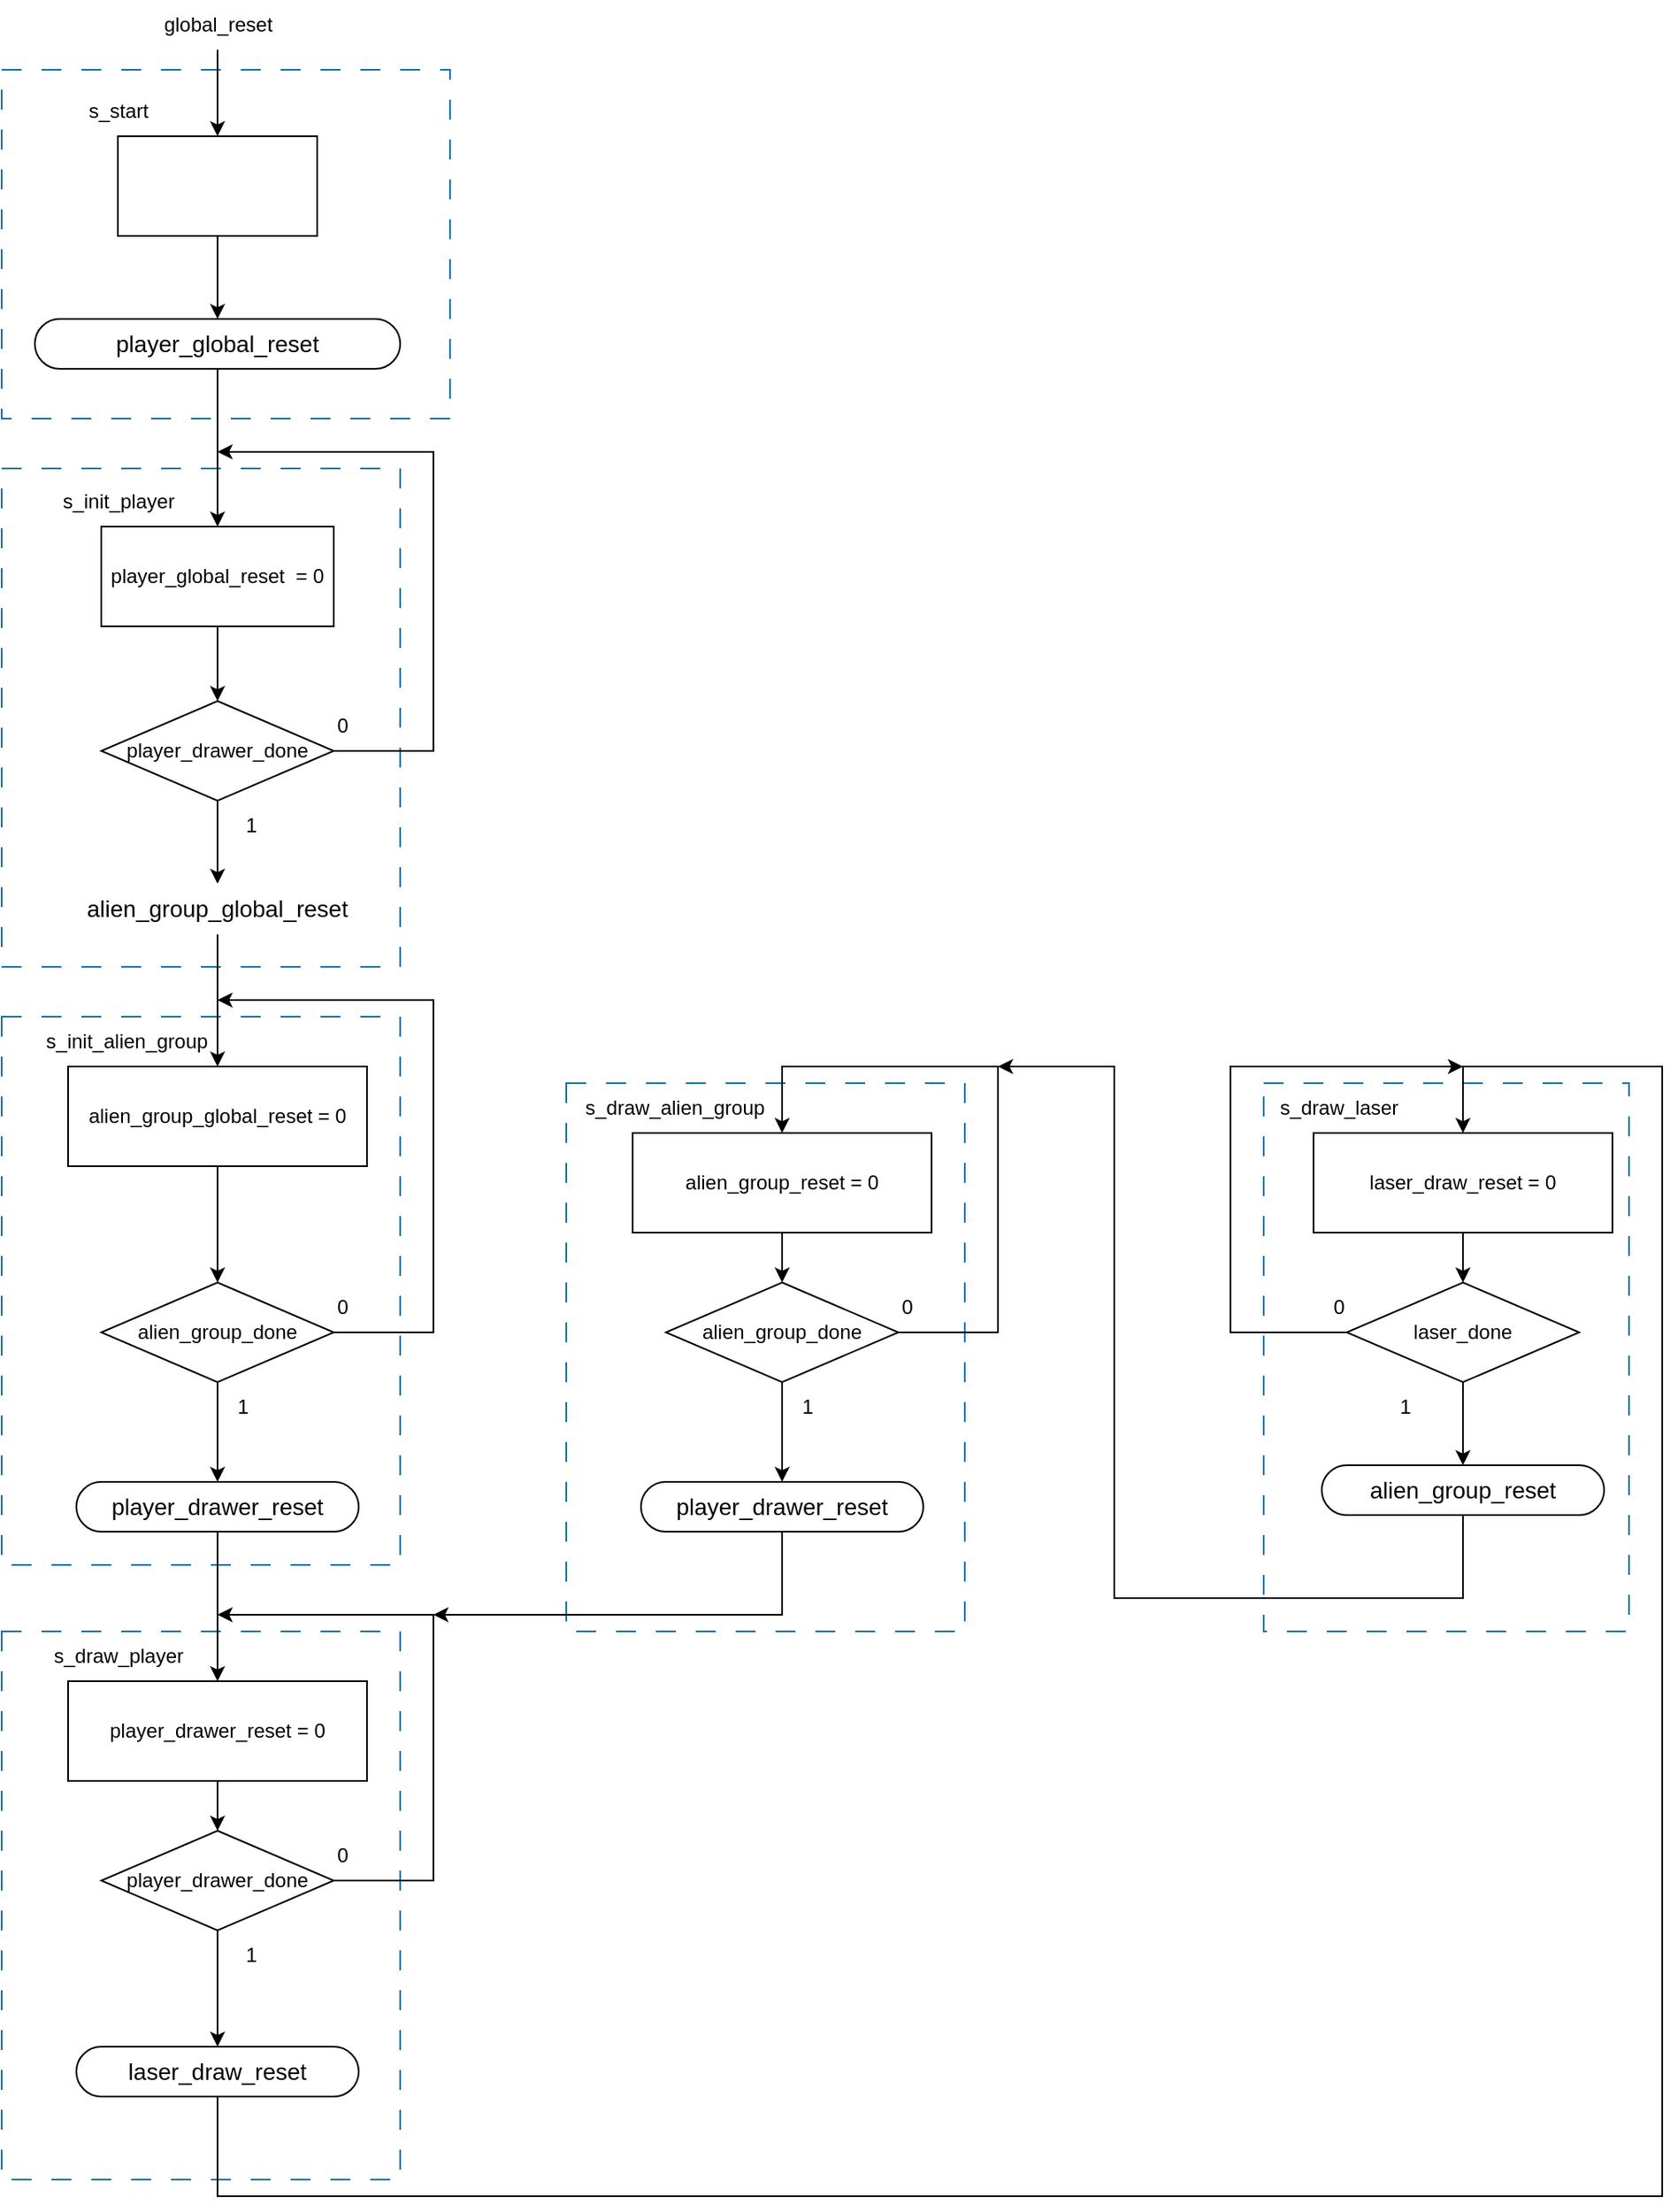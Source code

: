 <mxfile version="22.0.1" type="device">
  <diagram name="Page-1" id="rY78pbxjS33zWvEgH3hx">
    <mxGraphModel dx="957" dy="682" grid="1" gridSize="10" guides="1" tooltips="1" connect="1" arrows="1" fold="1" page="1" pageScale="1" pageWidth="1100" pageHeight="850" math="0" shadow="0">
      <root>
        <mxCell id="0" />
        <mxCell id="1" parent="0" />
        <mxCell id="hg0VnIa8RW2PHBciKI9P-68" value="" style="rounded=0;whiteSpace=wrap;html=1;fillColor=none;strokeColor=#10739e;dashed=1;dashPattern=12 12;" vertex="1" parent="1">
          <mxGeometry x="920" y="730" width="220" height="330" as="geometry" />
        </mxCell>
        <mxCell id="hg0VnIa8RW2PHBciKI9P-63" value="" style="rounded=0;whiteSpace=wrap;html=1;fillColor=none;strokeColor=#10739e;dashed=1;dashPattern=12 12;" vertex="1" parent="1">
          <mxGeometry x="160" y="120" width="270" height="210" as="geometry" />
        </mxCell>
        <mxCell id="hg0VnIa8RW2PHBciKI9P-67" value="" style="rounded=0;whiteSpace=wrap;html=1;fillColor=none;strokeColor=#10739e;dashed=1;dashPattern=12 12;" vertex="1" parent="1">
          <mxGeometry x="500" y="730" width="240" height="330" as="geometry" />
        </mxCell>
        <mxCell id="hg0VnIa8RW2PHBciKI9P-66" value="" style="rounded=0;whiteSpace=wrap;html=1;fillColor=none;strokeColor=#10739e;dashed=1;dashPattern=12 12;" vertex="1" parent="1">
          <mxGeometry x="160" y="1060" width="240" height="330" as="geometry" />
        </mxCell>
        <mxCell id="hg0VnIa8RW2PHBciKI9P-65" value="" style="rounded=0;whiteSpace=wrap;html=1;fillColor=none;strokeColor=#10739e;dashed=1;dashPattern=12 12;" vertex="1" parent="1">
          <mxGeometry x="160" y="690" width="240" height="330" as="geometry" />
        </mxCell>
        <mxCell id="hg0VnIa8RW2PHBciKI9P-64" value="" style="rounded=0;whiteSpace=wrap;html=1;fillColor=none;strokeColor=#10739e;dashed=1;dashPattern=12 12;" vertex="1" parent="1">
          <mxGeometry x="160" y="360" width="240" height="300" as="geometry" />
        </mxCell>
        <mxCell id="hg0VnIa8RW2PHBciKI9P-6" style="edgeStyle=orthogonalEdgeStyle;rounded=0;orthogonalLoop=1;jettySize=auto;html=1;entryX=0.5;entryY=0;entryDx=0;entryDy=0;" edge="1" parent="1" source="hg0VnIa8RW2PHBciKI9P-1" target="hg0VnIa8RW2PHBciKI9P-5">
          <mxGeometry relative="1" as="geometry" />
        </mxCell>
        <mxCell id="hg0VnIa8RW2PHBciKI9P-1" value="" style="rounded=0;whiteSpace=wrap;html=1;" vertex="1" parent="1">
          <mxGeometry x="230" y="160" width="120" height="60" as="geometry" />
        </mxCell>
        <mxCell id="hg0VnIa8RW2PHBciKI9P-2" value="s_start" style="text;html=1;align=center;verticalAlign=middle;resizable=0;points=[];autosize=1;strokeColor=none;fillColor=none;" vertex="1" parent="1">
          <mxGeometry x="200" y="130" width="60" height="30" as="geometry" />
        </mxCell>
        <mxCell id="hg0VnIa8RW2PHBciKI9P-4" style="edgeStyle=orthogonalEdgeStyle;rounded=0;orthogonalLoop=1;jettySize=auto;html=1;entryX=0.5;entryY=0;entryDx=0;entryDy=0;" edge="1" parent="1" source="hg0VnIa8RW2PHBciKI9P-3" target="hg0VnIa8RW2PHBciKI9P-1">
          <mxGeometry relative="1" as="geometry" />
        </mxCell>
        <mxCell id="hg0VnIa8RW2PHBciKI9P-3" value="global_reset" style="text;html=1;align=center;verticalAlign=middle;resizable=0;points=[];autosize=1;strokeColor=none;fillColor=none;" vertex="1" parent="1">
          <mxGeometry x="245" y="78" width="90" height="30" as="geometry" />
        </mxCell>
        <mxCell id="hg0VnIa8RW2PHBciKI9P-9" style="edgeStyle=orthogonalEdgeStyle;rounded=0;orthogonalLoop=1;jettySize=auto;html=1;entryX=0.5;entryY=0;entryDx=0;entryDy=0;" edge="1" parent="1" source="hg0VnIa8RW2PHBciKI9P-5" target="hg0VnIa8RW2PHBciKI9P-7">
          <mxGeometry relative="1" as="geometry" />
        </mxCell>
        <mxCell id="hg0VnIa8RW2PHBciKI9P-5" value="&lt;span style=&quot;font-weight: normal;&quot;&gt;player_global_reset&lt;/span&gt;" style="rounded=1;whiteSpace=wrap;html=1;arcSize=50;strokeColor=default;strokeWidth=1;fillColor=none;fontColor=#000000;whiteSpace=wrap;align=center;verticalAlign=middle;spacingLeft=0;fontStyle=1;fontSize=14;spacing=10;" vertex="1" parent="1">
          <mxGeometry x="180" y="270" width="220" height="30" as="geometry" />
        </mxCell>
        <mxCell id="hg0VnIa8RW2PHBciKI9P-11" style="edgeStyle=orthogonalEdgeStyle;rounded=0;orthogonalLoop=1;jettySize=auto;html=1;entryX=0.5;entryY=0;entryDx=0;entryDy=0;" edge="1" parent="1" source="hg0VnIa8RW2PHBciKI9P-7" target="hg0VnIa8RW2PHBciKI9P-10">
          <mxGeometry relative="1" as="geometry" />
        </mxCell>
        <mxCell id="hg0VnIa8RW2PHBciKI9P-7" value="player_global_reset&amp;nbsp; = 0" style="rounded=0;whiteSpace=wrap;html=1;" vertex="1" parent="1">
          <mxGeometry x="220" y="395" width="140" height="60" as="geometry" />
        </mxCell>
        <mxCell id="hg0VnIa8RW2PHBciKI9P-8" value="s_init_player" style="text;html=1;align=center;verticalAlign=middle;resizable=0;points=[];autosize=1;strokeColor=none;fillColor=none;" vertex="1" parent="1">
          <mxGeometry x="185" y="365" width="90" height="30" as="geometry" />
        </mxCell>
        <mxCell id="hg0VnIa8RW2PHBciKI9P-13" style="edgeStyle=orthogonalEdgeStyle;rounded=0;orthogonalLoop=1;jettySize=auto;html=1;" edge="1" parent="1" source="hg0VnIa8RW2PHBciKI9P-10">
          <mxGeometry relative="1" as="geometry">
            <mxPoint x="290" y="350" as="targetPoint" />
            <Array as="points">
              <mxPoint x="420" y="530" />
              <mxPoint x="420" y="350" />
            </Array>
          </mxGeometry>
        </mxCell>
        <mxCell id="hg0VnIa8RW2PHBciKI9P-15" style="edgeStyle=orthogonalEdgeStyle;rounded=0;orthogonalLoop=1;jettySize=auto;html=1;entryX=0.5;entryY=0;entryDx=0;entryDy=0;" edge="1" parent="1" source="hg0VnIa8RW2PHBciKI9P-10" target="hg0VnIa8RW2PHBciKI9P-14">
          <mxGeometry relative="1" as="geometry" />
        </mxCell>
        <mxCell id="hg0VnIa8RW2PHBciKI9P-10" value="player_drawer_done" style="rhombus;whiteSpace=wrap;html=1;" vertex="1" parent="1">
          <mxGeometry x="220" y="500" width="140" height="60" as="geometry" />
        </mxCell>
        <mxCell id="hg0VnIa8RW2PHBciKI9P-18" style="edgeStyle=orthogonalEdgeStyle;rounded=0;orthogonalLoop=1;jettySize=auto;html=1;entryX=0.5;entryY=0;entryDx=0;entryDy=0;" edge="1" parent="1" source="hg0VnIa8RW2PHBciKI9P-14" target="hg0VnIa8RW2PHBciKI9P-16">
          <mxGeometry relative="1" as="geometry" />
        </mxCell>
        <mxCell id="hg0VnIa8RW2PHBciKI9P-14" value="&lt;span style=&quot;font-weight: normal;&quot;&gt;alien_group_global_reset&lt;/span&gt;" style="rounded=1;whiteSpace=wrap;html=1;arcSize=50;strokeWidth=1;fillColor=none;whiteSpace=wrap;align=center;verticalAlign=middle;spacingLeft=0;fontStyle=1;fontSize=14;spacing=10;strokeColor=#FFFFFF;labelBackgroundColor=none;fontColor=#000000;" vertex="1" parent="1">
          <mxGeometry x="200" y="610" width="180" height="30" as="geometry" />
        </mxCell>
        <mxCell id="hg0VnIa8RW2PHBciKI9P-20" style="edgeStyle=orthogonalEdgeStyle;rounded=0;orthogonalLoop=1;jettySize=auto;html=1;entryX=0.5;entryY=0;entryDx=0;entryDy=0;" edge="1" parent="1" source="hg0VnIa8RW2PHBciKI9P-16" target="hg0VnIa8RW2PHBciKI9P-19">
          <mxGeometry relative="1" as="geometry" />
        </mxCell>
        <mxCell id="hg0VnIa8RW2PHBciKI9P-16" value="alien_group_global_reset = 0" style="rounded=0;whiteSpace=wrap;html=1;" vertex="1" parent="1">
          <mxGeometry x="200" y="720" width="180" height="60" as="geometry" />
        </mxCell>
        <mxCell id="hg0VnIa8RW2PHBciKI9P-17" value="s_init_alien_group" style="text;html=1;align=center;verticalAlign=middle;resizable=0;points=[];autosize=1;strokeColor=none;fillColor=none;" vertex="1" parent="1">
          <mxGeometry x="175" y="690" width="120" height="30" as="geometry" />
        </mxCell>
        <mxCell id="hg0VnIa8RW2PHBciKI9P-21" style="edgeStyle=orthogonalEdgeStyle;rounded=0;orthogonalLoop=1;jettySize=auto;html=1;" edge="1" parent="1" source="hg0VnIa8RW2PHBciKI9P-19">
          <mxGeometry relative="1" as="geometry">
            <mxPoint x="290" y="680" as="targetPoint" />
            <Array as="points">
              <mxPoint x="420" y="880" />
              <mxPoint x="420" y="680" />
            </Array>
          </mxGeometry>
        </mxCell>
        <mxCell id="hg0VnIa8RW2PHBciKI9P-24" style="edgeStyle=orthogonalEdgeStyle;rounded=0;orthogonalLoop=1;jettySize=auto;html=1;entryX=0.5;entryY=0;entryDx=0;entryDy=0;" edge="1" parent="1" source="hg0VnIa8RW2PHBciKI9P-19" target="hg0VnIa8RW2PHBciKI9P-22">
          <mxGeometry relative="1" as="geometry" />
        </mxCell>
        <mxCell id="hg0VnIa8RW2PHBciKI9P-19" value="alien_group_done" style="rhombus;whiteSpace=wrap;html=1;" vertex="1" parent="1">
          <mxGeometry x="220" y="850" width="140" height="60" as="geometry" />
        </mxCell>
        <mxCell id="hg0VnIa8RW2PHBciKI9P-27" style="edgeStyle=orthogonalEdgeStyle;rounded=0;orthogonalLoop=1;jettySize=auto;html=1;entryX=0.5;entryY=0;entryDx=0;entryDy=0;" edge="1" parent="1" source="hg0VnIa8RW2PHBciKI9P-22" target="hg0VnIa8RW2PHBciKI9P-25">
          <mxGeometry relative="1" as="geometry" />
        </mxCell>
        <mxCell id="hg0VnIa8RW2PHBciKI9P-22" value="&lt;span style=&quot;font-weight: normal;&quot;&gt;player_drawer_reset&lt;/span&gt;" style="rounded=1;whiteSpace=wrap;html=1;arcSize=50;strokeWidth=1;fillColor=none;whiteSpace=wrap;align=center;verticalAlign=middle;spacingLeft=0;fontStyle=1;fontSize=14;spacing=10;fontColor=#000000;" vertex="1" parent="1">
          <mxGeometry x="205" y="970" width="170" height="30" as="geometry" />
        </mxCell>
        <mxCell id="hg0VnIa8RW2PHBciKI9P-34" style="edgeStyle=orthogonalEdgeStyle;rounded=0;orthogonalLoop=1;jettySize=auto;html=1;entryX=0.5;entryY=0;entryDx=0;entryDy=0;" edge="1" parent="1" source="hg0VnIa8RW2PHBciKI9P-25" target="hg0VnIa8RW2PHBciKI9P-33">
          <mxGeometry relative="1" as="geometry" />
        </mxCell>
        <mxCell id="hg0VnIa8RW2PHBciKI9P-25" value="player_drawer_reset = 0" style="rounded=0;whiteSpace=wrap;html=1;" vertex="1" parent="1">
          <mxGeometry x="200" y="1090" width="180" height="60" as="geometry" />
        </mxCell>
        <mxCell id="hg0VnIa8RW2PHBciKI9P-26" value="s_draw_player" style="text;html=1;align=center;verticalAlign=middle;resizable=0;points=[];autosize=1;strokeColor=none;fillColor=none;" vertex="1" parent="1">
          <mxGeometry x="180" y="1060" width="100" height="30" as="geometry" />
        </mxCell>
        <mxCell id="hg0VnIa8RW2PHBciKI9P-28" value="0" style="text;html=1;align=center;verticalAlign=middle;resizable=0;points=[];autosize=1;strokeColor=none;fillColor=none;" vertex="1" parent="1">
          <mxGeometry x="350" y="500" width="30" height="30" as="geometry" />
        </mxCell>
        <mxCell id="hg0VnIa8RW2PHBciKI9P-29" value="1" style="text;html=1;align=center;verticalAlign=middle;resizable=0;points=[];autosize=1;strokeColor=none;fillColor=none;" vertex="1" parent="1">
          <mxGeometry x="295" y="560" width="30" height="30" as="geometry" />
        </mxCell>
        <mxCell id="hg0VnIa8RW2PHBciKI9P-30" value="0" style="text;html=1;align=center;verticalAlign=middle;resizable=0;points=[];autosize=1;strokeColor=none;fillColor=none;" vertex="1" parent="1">
          <mxGeometry x="350" y="850" width="30" height="30" as="geometry" />
        </mxCell>
        <mxCell id="hg0VnIa8RW2PHBciKI9P-31" value="1" style="text;html=1;align=center;verticalAlign=middle;resizable=0;points=[];autosize=1;strokeColor=none;fillColor=none;" vertex="1" parent="1">
          <mxGeometry x="290" y="910" width="30" height="30" as="geometry" />
        </mxCell>
        <mxCell id="hg0VnIa8RW2PHBciKI9P-35" style="edgeStyle=orthogonalEdgeStyle;rounded=0;orthogonalLoop=1;jettySize=auto;html=1;" edge="1" parent="1" source="hg0VnIa8RW2PHBciKI9P-33">
          <mxGeometry relative="1" as="geometry">
            <mxPoint x="290" y="1050" as="targetPoint" />
            <Array as="points">
              <mxPoint x="420" y="1210" />
              <mxPoint x="420" y="1050" />
            </Array>
          </mxGeometry>
        </mxCell>
        <mxCell id="hg0VnIa8RW2PHBciKI9P-39" style="edgeStyle=orthogonalEdgeStyle;rounded=0;orthogonalLoop=1;jettySize=auto;html=1;entryX=0.5;entryY=0;entryDx=0;entryDy=0;" edge="1" parent="1" source="hg0VnIa8RW2PHBciKI9P-33" target="hg0VnIa8RW2PHBciKI9P-38">
          <mxGeometry relative="1" as="geometry" />
        </mxCell>
        <mxCell id="hg0VnIa8RW2PHBciKI9P-33" value="player_drawer_done" style="rhombus;whiteSpace=wrap;html=1;" vertex="1" parent="1">
          <mxGeometry x="220" y="1180" width="140" height="60" as="geometry" />
        </mxCell>
        <mxCell id="hg0VnIa8RW2PHBciKI9P-36" value="0" style="text;html=1;align=center;verticalAlign=middle;resizable=0;points=[];autosize=1;strokeColor=none;fillColor=none;" vertex="1" parent="1">
          <mxGeometry x="350" y="1180" width="30" height="30" as="geometry" />
        </mxCell>
        <mxCell id="hg0VnIa8RW2PHBciKI9P-37" value="1" style="text;html=1;align=center;verticalAlign=middle;resizable=0;points=[];autosize=1;strokeColor=none;fillColor=none;" vertex="1" parent="1">
          <mxGeometry x="295" y="1240" width="30" height="30" as="geometry" />
        </mxCell>
        <mxCell id="hg0VnIa8RW2PHBciKI9P-52" style="edgeStyle=orthogonalEdgeStyle;rounded=0;orthogonalLoop=1;jettySize=auto;html=1;entryX=0.5;entryY=0;entryDx=0;entryDy=0;" edge="1" parent="1" source="hg0VnIa8RW2PHBciKI9P-38" target="hg0VnIa8RW2PHBciKI9P-50">
          <mxGeometry relative="1" as="geometry">
            <mxPoint x="1190" y="576.471" as="targetPoint" />
            <Array as="points">
              <mxPoint x="290" y="1400" />
              <mxPoint x="1160" y="1400" />
              <mxPoint x="1160" y="720" />
              <mxPoint x="1040" y="720" />
            </Array>
          </mxGeometry>
        </mxCell>
        <mxCell id="hg0VnIa8RW2PHBciKI9P-38" value="&lt;span style=&quot;font-weight: normal;&quot;&gt;laser_draw_reset&lt;/span&gt;" style="rounded=1;whiteSpace=wrap;html=1;arcSize=50;strokeColor=default;strokeWidth=1;fillColor=none;fontColor=#000000;whiteSpace=wrap;align=center;verticalAlign=middle;spacingLeft=0;fontStyle=1;fontSize=14;spacing=10;" vertex="1" parent="1">
          <mxGeometry x="205" y="1310" width="170" height="30" as="geometry" />
        </mxCell>
        <mxCell id="hg0VnIa8RW2PHBciKI9P-43" style="edgeStyle=orthogonalEdgeStyle;rounded=0;orthogonalLoop=1;jettySize=auto;html=1;exitX=0.5;exitY=1;exitDx=0;exitDy=0;entryX=0.5;entryY=0;entryDx=0;entryDy=0;" edge="1" parent="1" source="hg0VnIa8RW2PHBciKI9P-40" target="hg0VnIa8RW2PHBciKI9P-42">
          <mxGeometry relative="1" as="geometry" />
        </mxCell>
        <mxCell id="hg0VnIa8RW2PHBciKI9P-40" value="alien_group_reset = 0" style="rounded=0;whiteSpace=wrap;html=1;" vertex="1" parent="1">
          <mxGeometry x="540" y="760" width="180" height="60" as="geometry" />
        </mxCell>
        <mxCell id="hg0VnIa8RW2PHBciKI9P-41" value="s_draw_alien_group" style="text;html=1;align=center;verticalAlign=middle;resizable=0;points=[];autosize=1;strokeColor=none;fillColor=none;" vertex="1" parent="1">
          <mxGeometry x="500" y="730" width="130" height="30" as="geometry" />
        </mxCell>
        <mxCell id="hg0VnIa8RW2PHBciKI9P-44" style="edgeStyle=orthogonalEdgeStyle;rounded=0;orthogonalLoop=1;jettySize=auto;html=1;entryX=0.5;entryY=0;entryDx=0;entryDy=0;" edge="1" parent="1" source="hg0VnIa8RW2PHBciKI9P-42" target="hg0VnIa8RW2PHBciKI9P-40">
          <mxGeometry relative="1" as="geometry">
            <mxPoint x="630" y="710" as="targetPoint" />
            <Array as="points">
              <mxPoint x="760" y="880" />
              <mxPoint x="760" y="720" />
              <mxPoint x="630" y="720" />
            </Array>
          </mxGeometry>
        </mxCell>
        <mxCell id="hg0VnIa8RW2PHBciKI9P-47" style="edgeStyle=orthogonalEdgeStyle;rounded=0;orthogonalLoop=1;jettySize=auto;html=1;entryX=0.5;entryY=0;entryDx=0;entryDy=0;" edge="1" parent="1" source="hg0VnIa8RW2PHBciKI9P-42" target="hg0VnIa8RW2PHBciKI9P-46">
          <mxGeometry relative="1" as="geometry" />
        </mxCell>
        <mxCell id="hg0VnIa8RW2PHBciKI9P-42" value="alien_group_done" style="rhombus;whiteSpace=wrap;html=1;" vertex="1" parent="1">
          <mxGeometry x="560" y="850" width="140" height="60" as="geometry" />
        </mxCell>
        <mxCell id="hg0VnIa8RW2PHBciKI9P-45" value="0" style="text;html=1;align=center;verticalAlign=middle;resizable=0;points=[];autosize=1;strokeColor=none;fillColor=none;" vertex="1" parent="1">
          <mxGeometry x="690" y="850" width="30" height="30" as="geometry" />
        </mxCell>
        <mxCell id="hg0VnIa8RW2PHBciKI9P-49" style="edgeStyle=orthogonalEdgeStyle;rounded=0;orthogonalLoop=1;jettySize=auto;html=1;" edge="1" parent="1" source="hg0VnIa8RW2PHBciKI9P-46">
          <mxGeometry relative="1" as="geometry">
            <mxPoint x="420" y="1050" as="targetPoint" />
            <Array as="points">
              <mxPoint x="630" y="1050" />
            </Array>
          </mxGeometry>
        </mxCell>
        <mxCell id="hg0VnIa8RW2PHBciKI9P-46" value="&lt;span style=&quot;font-weight: normal;&quot;&gt;player_drawer_reset&lt;/span&gt;" style="rounded=1;whiteSpace=wrap;html=1;arcSize=50;strokeColor=default;strokeWidth=1;fillColor=none;fontColor=#000000;whiteSpace=wrap;align=center;verticalAlign=middle;spacingLeft=0;fontStyle=1;fontSize=14;spacing=10;" vertex="1" parent="1">
          <mxGeometry x="545" y="970" width="170" height="30" as="geometry" />
        </mxCell>
        <mxCell id="hg0VnIa8RW2PHBciKI9P-48" value="1" style="text;html=1;align=center;verticalAlign=middle;resizable=0;points=[];autosize=1;strokeColor=none;fillColor=none;" vertex="1" parent="1">
          <mxGeometry x="630" y="910" width="30" height="30" as="geometry" />
        </mxCell>
        <mxCell id="hg0VnIa8RW2PHBciKI9P-54" style="edgeStyle=orthogonalEdgeStyle;rounded=0;orthogonalLoop=1;jettySize=auto;html=1;entryX=0.5;entryY=0;entryDx=0;entryDy=0;" edge="1" parent="1" source="hg0VnIa8RW2PHBciKI9P-50" target="hg0VnIa8RW2PHBciKI9P-53">
          <mxGeometry relative="1" as="geometry" />
        </mxCell>
        <mxCell id="hg0VnIa8RW2PHBciKI9P-50" value="laser_draw_reset = 0" style="rounded=0;whiteSpace=wrap;html=1;" vertex="1" parent="1">
          <mxGeometry x="950" y="760" width="180" height="60" as="geometry" />
        </mxCell>
        <mxCell id="hg0VnIa8RW2PHBciKI9P-51" value="s_draw_laser" style="text;html=1;align=center;verticalAlign=middle;resizable=0;points=[];autosize=1;strokeColor=none;fillColor=none;" vertex="1" parent="1">
          <mxGeometry x="920" y="730" width="90" height="30" as="geometry" />
        </mxCell>
        <mxCell id="hg0VnIa8RW2PHBciKI9P-55" style="edgeStyle=orthogonalEdgeStyle;rounded=0;orthogonalLoop=1;jettySize=auto;html=1;" edge="1" parent="1" source="hg0VnIa8RW2PHBciKI9P-53">
          <mxGeometry relative="1" as="geometry">
            <mxPoint x="1040" y="720" as="targetPoint" />
            <Array as="points">
              <mxPoint x="900" y="880" />
              <mxPoint x="900" y="720" />
            </Array>
          </mxGeometry>
        </mxCell>
        <mxCell id="hg0VnIa8RW2PHBciKI9P-59" style="edgeStyle=orthogonalEdgeStyle;rounded=0;orthogonalLoop=1;jettySize=auto;html=1;entryX=0.5;entryY=0;entryDx=0;entryDy=0;" edge="1" parent="1" source="hg0VnIa8RW2PHBciKI9P-53" target="hg0VnIa8RW2PHBciKI9P-58">
          <mxGeometry relative="1" as="geometry" />
        </mxCell>
        <mxCell id="hg0VnIa8RW2PHBciKI9P-53" value="laser_done" style="rhombus;whiteSpace=wrap;html=1;" vertex="1" parent="1">
          <mxGeometry x="970" y="850" width="140" height="60" as="geometry" />
        </mxCell>
        <mxCell id="hg0VnIa8RW2PHBciKI9P-56" value="0" style="text;html=1;align=center;verticalAlign=middle;resizable=0;points=[];autosize=1;strokeColor=none;fillColor=none;" vertex="1" parent="1">
          <mxGeometry x="950" y="850" width="30" height="30" as="geometry" />
        </mxCell>
        <mxCell id="hg0VnIa8RW2PHBciKI9P-60" style="edgeStyle=orthogonalEdgeStyle;rounded=0;orthogonalLoop=1;jettySize=auto;html=1;" edge="1" parent="1" source="hg0VnIa8RW2PHBciKI9P-58">
          <mxGeometry relative="1" as="geometry">
            <mxPoint x="760" y="720" as="targetPoint" />
            <Array as="points">
              <mxPoint x="1040" y="1040" />
              <mxPoint x="830" y="1040" />
              <mxPoint x="830" y="720" />
            </Array>
          </mxGeometry>
        </mxCell>
        <mxCell id="hg0VnIa8RW2PHBciKI9P-58" value="&lt;span style=&quot;font-weight: 400;&quot;&gt;alien_group_reset&lt;/span&gt;" style="rounded=1;whiteSpace=wrap;html=1;arcSize=50;strokeColor=default;strokeWidth=1;fillColor=none;fontColor=#000000;whiteSpace=wrap;align=center;verticalAlign=middle;spacingLeft=0;fontStyle=1;fontSize=14;spacing=10;" vertex="1" parent="1">
          <mxGeometry x="955" y="960" width="170" height="30" as="geometry" />
        </mxCell>
        <mxCell id="hg0VnIa8RW2PHBciKI9P-61" value="1" style="text;html=1;align=center;verticalAlign=middle;resizable=0;points=[];autosize=1;strokeColor=none;fillColor=none;" vertex="1" parent="1">
          <mxGeometry x="990" y="910" width="30" height="30" as="geometry" />
        </mxCell>
      </root>
    </mxGraphModel>
  </diagram>
</mxfile>
